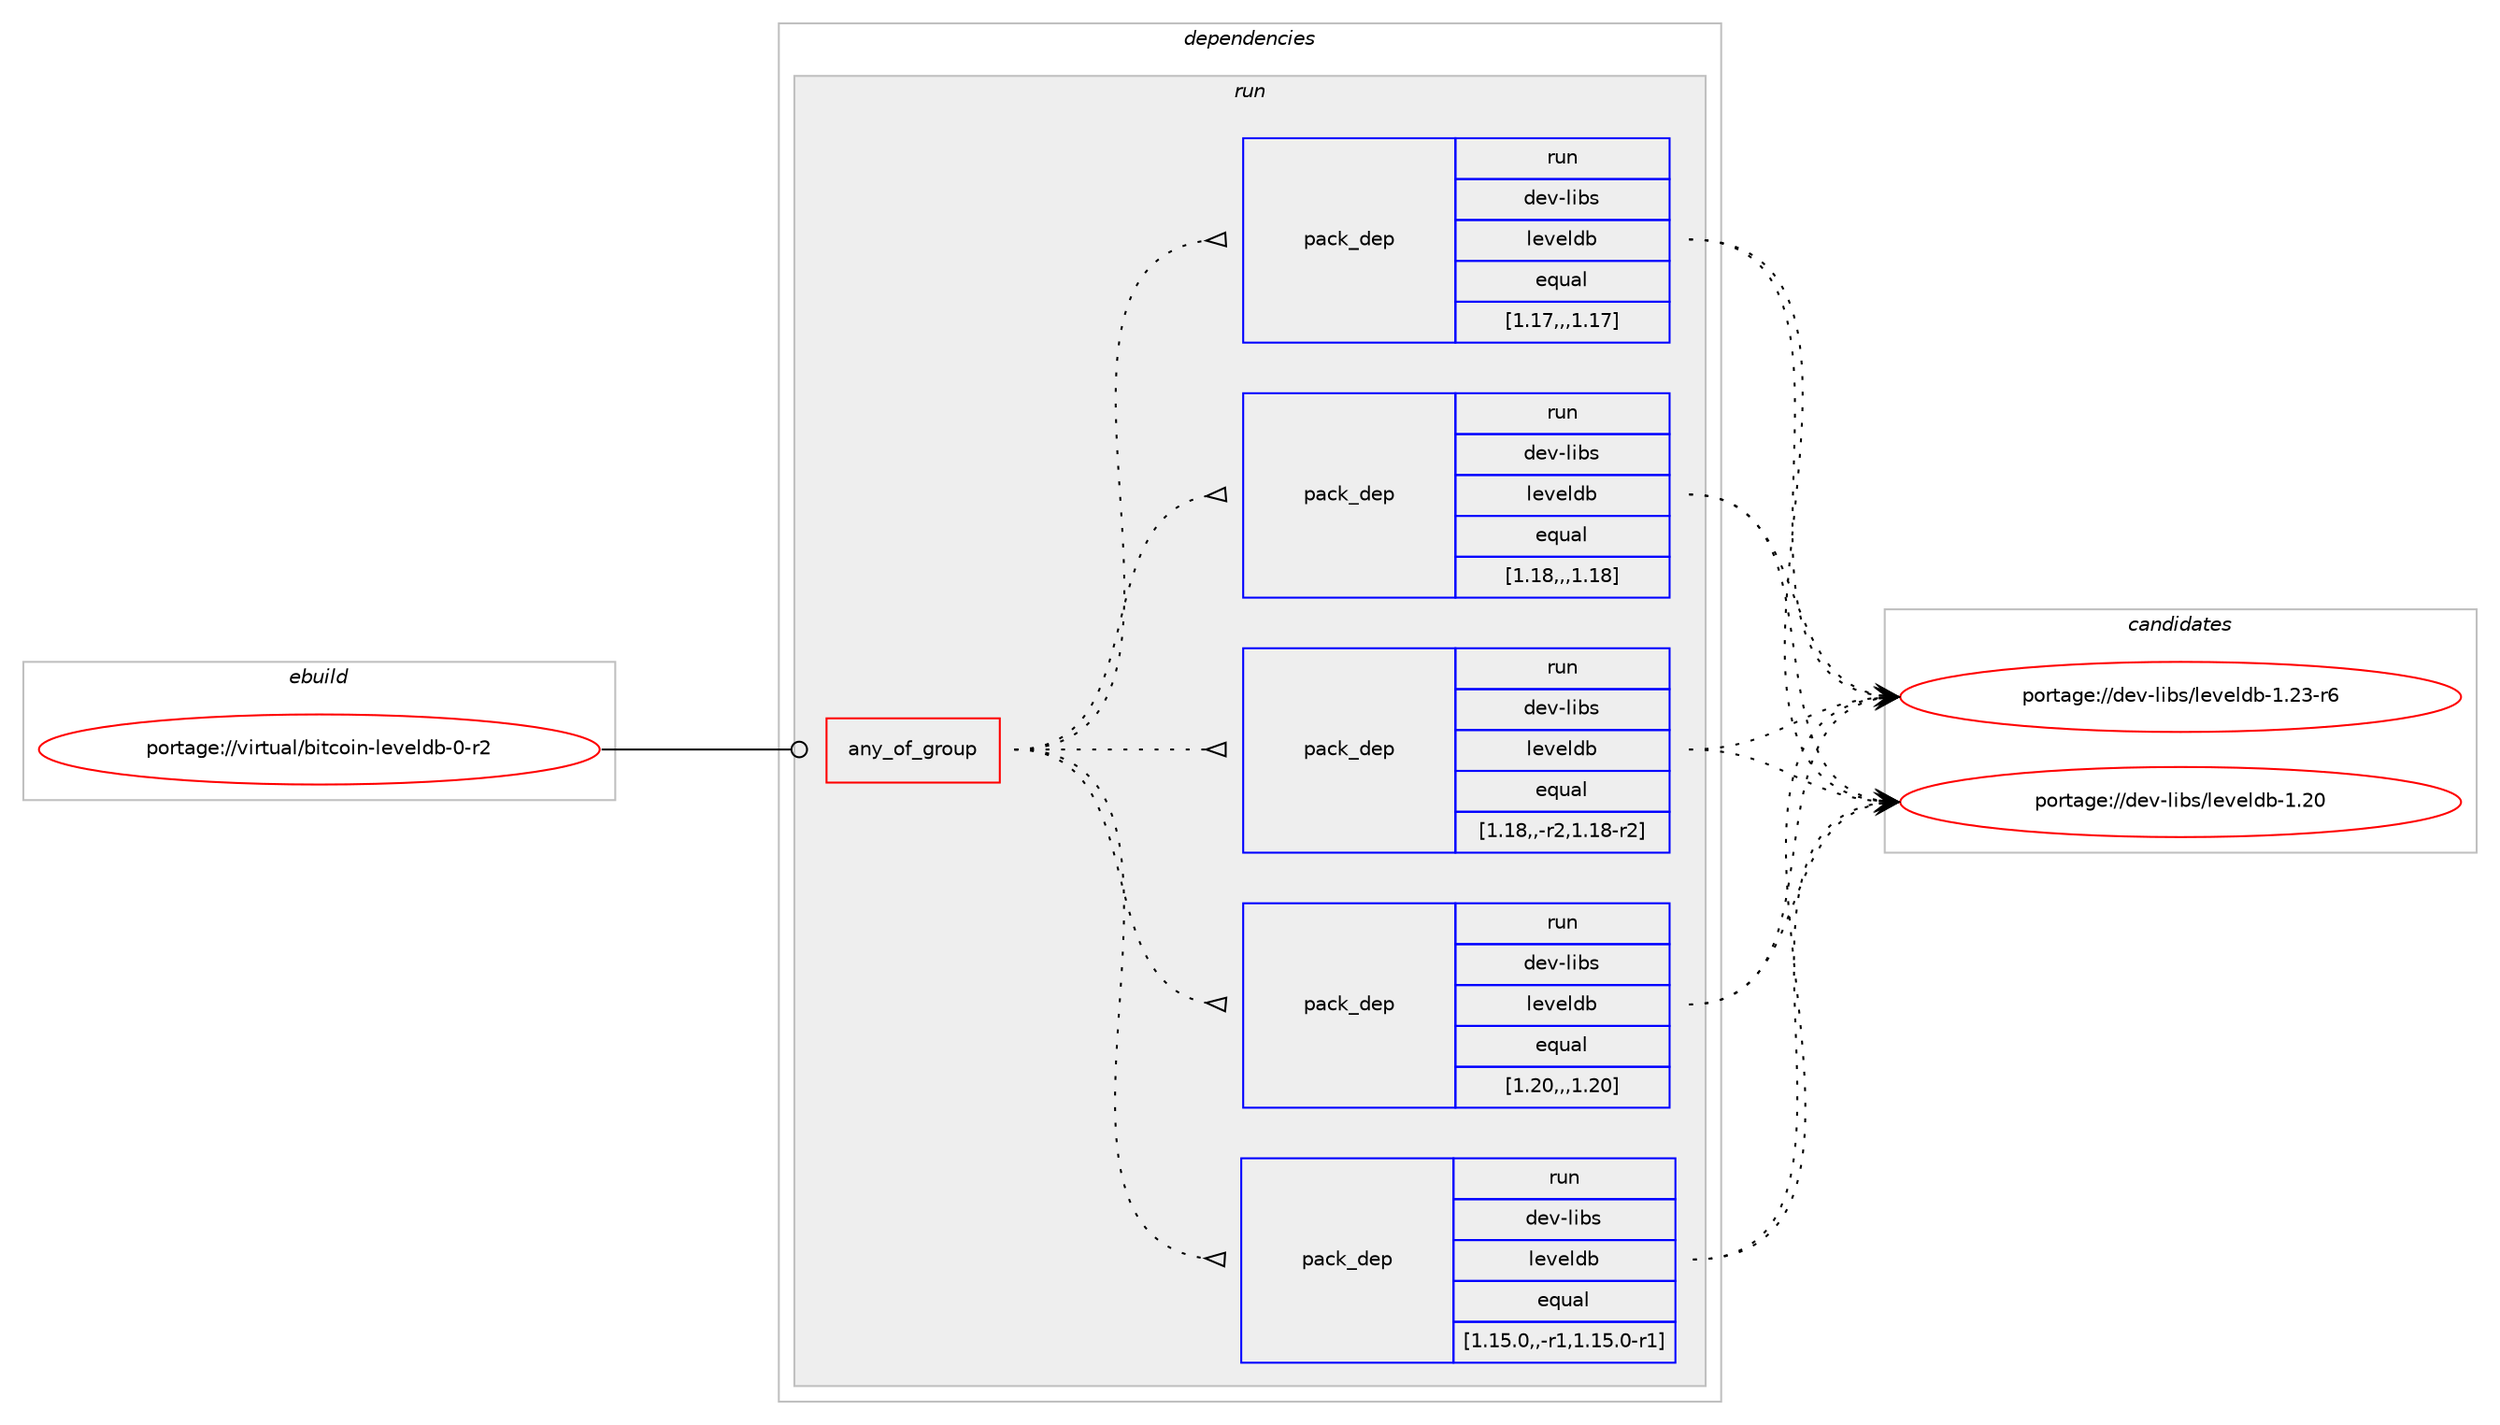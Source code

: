 digraph prolog {

# *************
# Graph options
# *************

newrank=true;
concentrate=true;
compound=true;
graph [rankdir=LR,fontname=Helvetica,fontsize=10,ranksep=1.5];#, ranksep=2.5, nodesep=0.2];
edge  [arrowhead=vee];
node  [fontname=Helvetica,fontsize=10];

# **********
# The ebuild
# **********

subgraph cluster_leftcol {
color=gray;
label=<<i>ebuild</i>>;
id [label="portage://virtual/bitcoin-leveldb-0-r2", color=red, width=4, href="../virtual/bitcoin-leveldb-0-r2.svg"];
}

# ****************
# The dependencies
# ****************

subgraph cluster_midcol {
color=gray;
label=<<i>dependencies</i>>;
subgraph cluster_compile {
fillcolor="#eeeeee";
style=filled;
label=<<i>compile</i>>;
}
subgraph cluster_compileandrun {
fillcolor="#eeeeee";
style=filled;
label=<<i>compile and run</i>>;
}
subgraph cluster_run {
fillcolor="#eeeeee";
style=filled;
label=<<i>run</i>>;
subgraph any2781 {
dependency444006 [label=<<TABLE BORDER="0" CELLBORDER="1" CELLSPACING="0" CELLPADDING="4"><TR><TD CELLPADDING="10">any_of_group</TD></TR></TABLE>>, shape=none, color=red];subgraph pack322358 {
dependency444007 [label=<<TABLE BORDER="0" CELLBORDER="1" CELLSPACING="0" CELLPADDING="4" WIDTH="220"><TR><TD ROWSPAN="6" CELLPADDING="30">pack_dep</TD></TR><TR><TD WIDTH="110">run</TD></TR><TR><TD>dev-libs</TD></TR><TR><TD>leveldb</TD></TR><TR><TD>equal</TD></TR><TR><TD>[1.20,,,1.20]</TD></TR></TABLE>>, shape=none, color=blue];
}
dependency444006:e -> dependency444007:w [weight=20,style="dotted",arrowhead="oinv"];
subgraph pack322359 {
dependency444008 [label=<<TABLE BORDER="0" CELLBORDER="1" CELLSPACING="0" CELLPADDING="4" WIDTH="220"><TR><TD ROWSPAN="6" CELLPADDING="30">pack_dep</TD></TR><TR><TD WIDTH="110">run</TD></TR><TR><TD>dev-libs</TD></TR><TR><TD>leveldb</TD></TR><TR><TD>equal</TD></TR><TR><TD>[1.18,,-r2,1.18-r2]</TD></TR></TABLE>>, shape=none, color=blue];
}
dependency444006:e -> dependency444008:w [weight=20,style="dotted",arrowhead="oinv"];
subgraph pack322360 {
dependency444009 [label=<<TABLE BORDER="0" CELLBORDER="1" CELLSPACING="0" CELLPADDING="4" WIDTH="220"><TR><TD ROWSPAN="6" CELLPADDING="30">pack_dep</TD></TR><TR><TD WIDTH="110">run</TD></TR><TR><TD>dev-libs</TD></TR><TR><TD>leveldb</TD></TR><TR><TD>equal</TD></TR><TR><TD>[1.18,,,1.18]</TD></TR></TABLE>>, shape=none, color=blue];
}
dependency444006:e -> dependency444009:w [weight=20,style="dotted",arrowhead="oinv"];
subgraph pack322361 {
dependency444010 [label=<<TABLE BORDER="0" CELLBORDER="1" CELLSPACING="0" CELLPADDING="4" WIDTH="220"><TR><TD ROWSPAN="6" CELLPADDING="30">pack_dep</TD></TR><TR><TD WIDTH="110">run</TD></TR><TR><TD>dev-libs</TD></TR><TR><TD>leveldb</TD></TR><TR><TD>equal</TD></TR><TR><TD>[1.17,,,1.17]</TD></TR></TABLE>>, shape=none, color=blue];
}
dependency444006:e -> dependency444010:w [weight=20,style="dotted",arrowhead="oinv"];
subgraph pack322362 {
dependency444011 [label=<<TABLE BORDER="0" CELLBORDER="1" CELLSPACING="0" CELLPADDING="4" WIDTH="220"><TR><TD ROWSPAN="6" CELLPADDING="30">pack_dep</TD></TR><TR><TD WIDTH="110">run</TD></TR><TR><TD>dev-libs</TD></TR><TR><TD>leveldb</TD></TR><TR><TD>equal</TD></TR><TR><TD>[1.15.0,,-r1,1.15.0-r1]</TD></TR></TABLE>>, shape=none, color=blue];
}
dependency444006:e -> dependency444011:w [weight=20,style="dotted",arrowhead="oinv"];
}
id:e -> dependency444006:w [weight=20,style="solid",arrowhead="odot"];
}
}

# **************
# The candidates
# **************

subgraph cluster_choices {
rank=same;
color=gray;
label=<<i>candidates</i>>;

subgraph choice322358 {
color=black;
nodesep=1;
choice1001011184510810598115471081011181011081009845494650514511454 [label="portage://dev-libs/leveldb-1.23-r6", color=red, width=4,href="../dev-libs/leveldb-1.23-r6.svg"];
choice100101118451081059811547108101118101108100984549465048 [label="portage://dev-libs/leveldb-1.20", color=red, width=4,href="../dev-libs/leveldb-1.20.svg"];
dependency444007:e -> choice1001011184510810598115471081011181011081009845494650514511454:w [style=dotted,weight="100"];
dependency444007:e -> choice100101118451081059811547108101118101108100984549465048:w [style=dotted,weight="100"];
}
subgraph choice322359 {
color=black;
nodesep=1;
choice1001011184510810598115471081011181011081009845494650514511454 [label="portage://dev-libs/leveldb-1.23-r6", color=red, width=4,href="../dev-libs/leveldb-1.23-r6.svg"];
choice100101118451081059811547108101118101108100984549465048 [label="portage://dev-libs/leveldb-1.20", color=red, width=4,href="../dev-libs/leveldb-1.20.svg"];
dependency444008:e -> choice1001011184510810598115471081011181011081009845494650514511454:w [style=dotted,weight="100"];
dependency444008:e -> choice100101118451081059811547108101118101108100984549465048:w [style=dotted,weight="100"];
}
subgraph choice322360 {
color=black;
nodesep=1;
choice1001011184510810598115471081011181011081009845494650514511454 [label="portage://dev-libs/leveldb-1.23-r6", color=red, width=4,href="../dev-libs/leveldb-1.23-r6.svg"];
choice100101118451081059811547108101118101108100984549465048 [label="portage://dev-libs/leveldb-1.20", color=red, width=4,href="../dev-libs/leveldb-1.20.svg"];
dependency444009:e -> choice1001011184510810598115471081011181011081009845494650514511454:w [style=dotted,weight="100"];
dependency444009:e -> choice100101118451081059811547108101118101108100984549465048:w [style=dotted,weight="100"];
}
subgraph choice322361 {
color=black;
nodesep=1;
choice1001011184510810598115471081011181011081009845494650514511454 [label="portage://dev-libs/leveldb-1.23-r6", color=red, width=4,href="../dev-libs/leveldb-1.23-r6.svg"];
choice100101118451081059811547108101118101108100984549465048 [label="portage://dev-libs/leveldb-1.20", color=red, width=4,href="../dev-libs/leveldb-1.20.svg"];
dependency444010:e -> choice1001011184510810598115471081011181011081009845494650514511454:w [style=dotted,weight="100"];
dependency444010:e -> choice100101118451081059811547108101118101108100984549465048:w [style=dotted,weight="100"];
}
subgraph choice322362 {
color=black;
nodesep=1;
choice1001011184510810598115471081011181011081009845494650514511454 [label="portage://dev-libs/leveldb-1.23-r6", color=red, width=4,href="../dev-libs/leveldb-1.23-r6.svg"];
choice100101118451081059811547108101118101108100984549465048 [label="portage://dev-libs/leveldb-1.20", color=red, width=4,href="../dev-libs/leveldb-1.20.svg"];
dependency444011:e -> choice1001011184510810598115471081011181011081009845494650514511454:w [style=dotted,weight="100"];
dependency444011:e -> choice100101118451081059811547108101118101108100984549465048:w [style=dotted,weight="100"];
}
}

}

